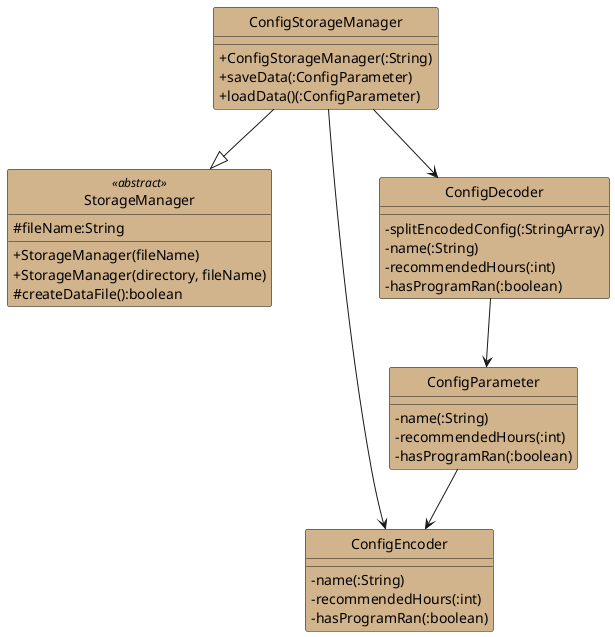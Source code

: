 @startuml
hide circles
skinparam classAttributeIconSize 0
skinparam classBackgroundColor Tan

class StorageManager <<abstract>> #Tan {
    # fileName:String
    + StorageManager(fileName)
    + StorageManager(directory, fileName)
    # createDataFile():boolean
}

class ConfigStorageManager #Tan {
    + ConfigStorageManager(:String)
    + saveData(:ConfigParameter)
    + loadData()(:ConfigParameter)
}

ConfigStorageManager --|> StorageManager

class ConfigParameter {
    - name(:String)
    - recommendedHours(:int)
    - hasProgramRan(:boolean)
}

class ConfigEncoder {
    - name(:String)
    - recommendedHours(:int)
    - hasProgramRan(:boolean)
}

class ConfigDecoder {
    - splitEncodedConfig(:StringArray)
    - name(:String)
    - recommendedHours(:int)
    - hasProgramRan(:boolean)
}

ConfigStorageManager --> ConfigEncoder
ConfigStorageManager --> ConfigDecoder
ConfigParameter --> ConfigEncoder
ConfigDecoder --> ConfigParameter

@enduml